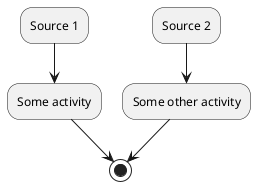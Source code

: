 @startuml

"Source 1" --> "Some activity"
--> (*)

"Source 2" --> "Some other activity"
--> (*)

@enduml
